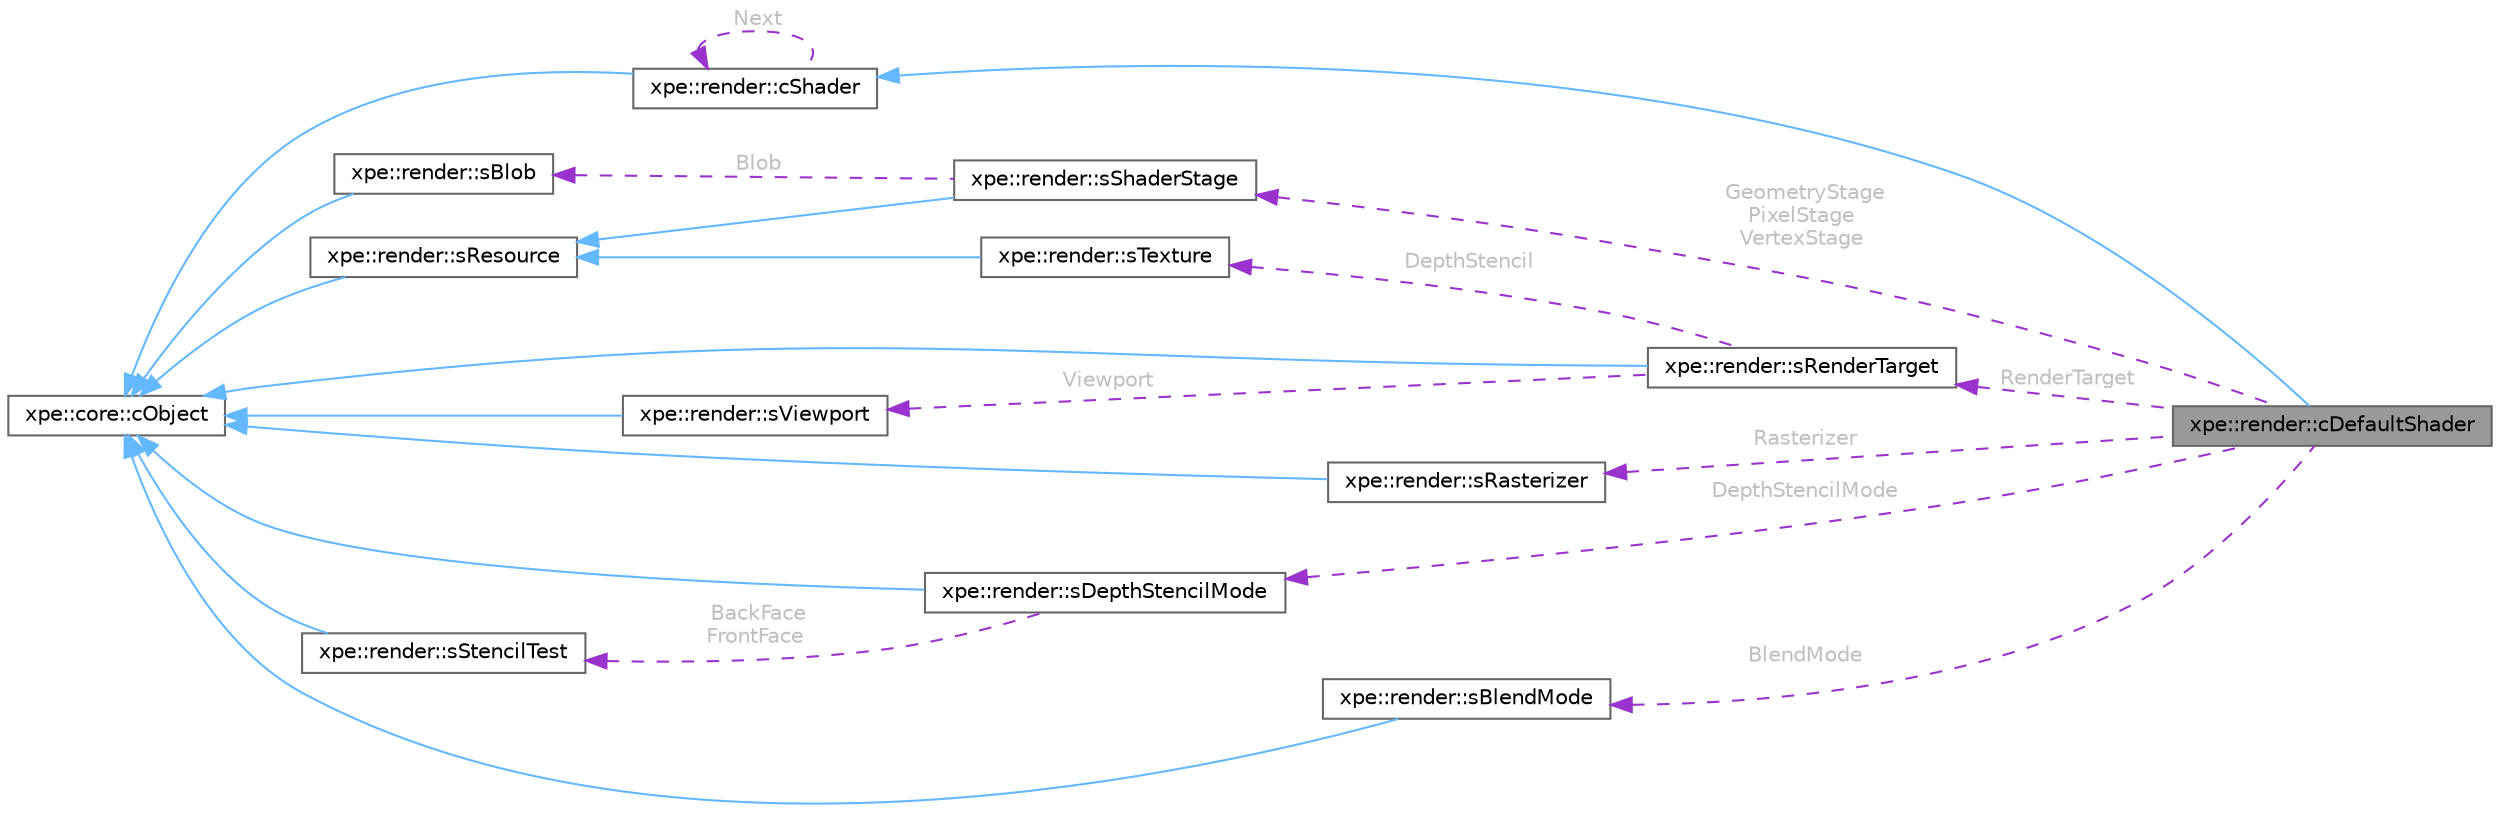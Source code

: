 digraph "xpe::render::cDefaultShader"
{
 // LATEX_PDF_SIZE
  bgcolor="transparent";
  edge [fontname=Helvetica,fontsize=10,labelfontname=Helvetica,labelfontsize=10];
  node [fontname=Helvetica,fontsize=10,shape=box,height=0.2,width=0.4];
  rankdir="LR";
  Node1 [id="Node000001",label="xpe::render::cDefaultShader",height=0.2,width=0.4,color="gray40", fillcolor="grey60", style="filled", fontcolor="black",tooltip=" "];
  Node2 -> Node1 [id="edge45_Node000001_Node000002",dir="back",color="steelblue1",style="solid",tooltip=" "];
  Node2 [id="Node000002",label="xpe::render::cShader",height=0.2,width=0.4,color="gray40", fillcolor="white", style="filled",URL="$classxpe_1_1render_1_1c_shader.html",tooltip=" "];
  Node3 -> Node2 [id="edge46_Node000002_Node000003",dir="back",color="steelblue1",style="solid",tooltip=" "];
  Node3 [id="Node000003",label="xpe::core::cObject",height=0.2,width=0.4,color="gray40", fillcolor="white", style="filled",URL="$classxpe_1_1core_1_1c_object.html",tooltip=" "];
  Node2 -> Node2 [id="edge47_Node000002_Node000002",dir="back",color="darkorchid3",style="dashed",tooltip=" ",label=" Next",fontcolor="grey" ];
  Node4 -> Node1 [id="edge48_Node000001_Node000004",dir="back",color="darkorchid3",style="dashed",tooltip=" ",label=" GeometryStage\nPixelStage\nVertexStage",fontcolor="grey" ];
  Node4 [id="Node000004",label="xpe::render::sShaderStage",height=0.2,width=0.4,color="gray40", fillcolor="white", style="filled",URL="$structxpe_1_1render_1_1s_shader_stage.html",tooltip=" "];
  Node5 -> Node4 [id="edge49_Node000004_Node000005",dir="back",color="steelblue1",style="solid",tooltip=" "];
  Node5 [id="Node000005",label="xpe::render::sResource",height=0.2,width=0.4,color="gray40", fillcolor="white", style="filled",URL="$structxpe_1_1render_1_1s_resource.html",tooltip=" "];
  Node3 -> Node5 [id="edge50_Node000005_Node000003",dir="back",color="steelblue1",style="solid",tooltip=" "];
  Node6 -> Node4 [id="edge51_Node000004_Node000006",dir="back",color="darkorchid3",style="dashed",tooltip=" ",label=" Blob",fontcolor="grey" ];
  Node6 [id="Node000006",label="xpe::render::sBlob",height=0.2,width=0.4,color="gray40", fillcolor="white", style="filled",URL="$structxpe_1_1render_1_1s_blob.html",tooltip=" "];
  Node3 -> Node6 [id="edge52_Node000006_Node000003",dir="back",color="steelblue1",style="solid",tooltip=" "];
  Node7 -> Node1 [id="edge53_Node000001_Node000007",dir="back",color="darkorchid3",style="dashed",tooltip=" ",label=" RenderTarget",fontcolor="grey" ];
  Node7 [id="Node000007",label="xpe::render::sRenderTarget",height=0.2,width=0.4,color="gray40", fillcolor="white", style="filled",URL="$structxpe_1_1render_1_1s_render_target.html",tooltip=" "];
  Node3 -> Node7 [id="edge54_Node000007_Node000003",dir="back",color="steelblue1",style="solid",tooltip=" "];
  Node8 -> Node7 [id="edge55_Node000007_Node000008",dir="back",color="darkorchid3",style="dashed",tooltip=" ",label=" DepthStencil",fontcolor="grey" ];
  Node8 [id="Node000008",label="xpe::render::sTexture",height=0.2,width=0.4,color="gray40", fillcolor="white", style="filled",URL="$structxpe_1_1render_1_1s_texture.html",tooltip=" "];
  Node5 -> Node8 [id="edge56_Node000008_Node000005",dir="back",color="steelblue1",style="solid",tooltip=" "];
  Node9 -> Node7 [id="edge57_Node000007_Node000009",dir="back",color="darkorchid3",style="dashed",tooltip=" ",label=" Viewport",fontcolor="grey" ];
  Node9 [id="Node000009",label="xpe::render::sViewport",height=0.2,width=0.4,color="gray40", fillcolor="white", style="filled",URL="$structxpe_1_1render_1_1s_viewport.html",tooltip=" "];
  Node3 -> Node9 [id="edge58_Node000009_Node000003",dir="back",color="steelblue1",style="solid",tooltip=" "];
  Node10 -> Node1 [id="edge59_Node000001_Node000010",dir="back",color="darkorchid3",style="dashed",tooltip=" ",label=" Rasterizer",fontcolor="grey" ];
  Node10 [id="Node000010",label="xpe::render::sRasterizer",height=0.2,width=0.4,color="gray40", fillcolor="white", style="filled",URL="$structxpe_1_1render_1_1s_rasterizer.html",tooltip=" "];
  Node3 -> Node10 [id="edge60_Node000010_Node000003",dir="back",color="steelblue1",style="solid",tooltip=" "];
  Node11 -> Node1 [id="edge61_Node000001_Node000011",dir="back",color="darkorchid3",style="dashed",tooltip=" ",label=" DepthStencilMode",fontcolor="grey" ];
  Node11 [id="Node000011",label="xpe::render::sDepthStencilMode",height=0.2,width=0.4,color="gray40", fillcolor="white", style="filled",URL="$structxpe_1_1render_1_1s_depth_stencil_mode.html",tooltip=" "];
  Node3 -> Node11 [id="edge62_Node000011_Node000003",dir="back",color="steelblue1",style="solid",tooltip=" "];
  Node12 -> Node11 [id="edge63_Node000011_Node000012",dir="back",color="darkorchid3",style="dashed",tooltip=" ",label=" BackFace\nFrontFace",fontcolor="grey" ];
  Node12 [id="Node000012",label="xpe::render::sStencilTest",height=0.2,width=0.4,color="gray40", fillcolor="white", style="filled",URL="$structxpe_1_1render_1_1s_stencil_test.html",tooltip=" "];
  Node3 -> Node12 [id="edge64_Node000012_Node000003",dir="back",color="steelblue1",style="solid",tooltip=" "];
  Node13 -> Node1 [id="edge65_Node000001_Node000013",dir="back",color="darkorchid3",style="dashed",tooltip=" ",label=" BlendMode",fontcolor="grey" ];
  Node13 [id="Node000013",label="xpe::render::sBlendMode",height=0.2,width=0.4,color="gray40", fillcolor="white", style="filled",URL="$structxpe_1_1render_1_1s_blend_mode.html",tooltip=" "];
  Node3 -> Node13 [id="edge66_Node000013_Node000003",dir="back",color="steelblue1",style="solid",tooltip=" "];
}
